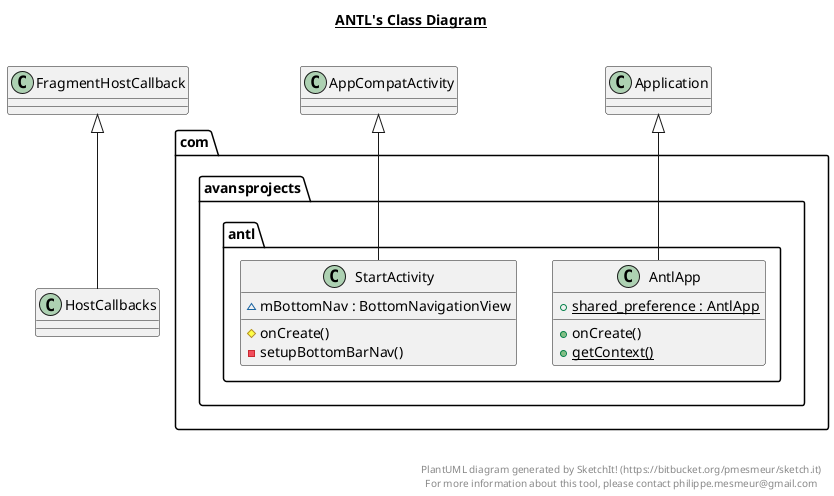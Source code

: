 @startuml

title __ANTL's Class Diagram__\n

  package com.avansprojects.antl {
    class AntlApp {
        {static} + shared_preference : AntlApp
        + onCreate()
        {static} + getContext()
    }
  }
  

  package com.avansprojects.antl {
    class StartActivity {
        ~ mBottomNav : BottomNavigationView
        # onCreate()
        - setupBottomBarNav()
    }
  }
  

  AntlApp -up-|> Application
  StartActivity -up-|> AppCompatActivity
  HostCallbacks -up-|> FragmentHostCallback


right footer


PlantUML diagram generated by SketchIt! (https://bitbucket.org/pmesmeur/sketch.it)
For more information about this tool, please contact philippe.mesmeur@gmail.com
endfooter

@enduml
